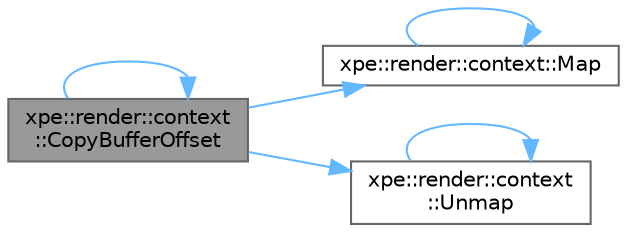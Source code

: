 digraph "xpe::render::context::CopyBufferOffset"
{
 // LATEX_PDF_SIZE
  bgcolor="transparent";
  edge [fontname=Helvetica,fontsize=10,labelfontname=Helvetica,labelfontsize=10];
  node [fontname=Helvetica,fontsize=10,shape=box,height=0.2,width=0.4];
  rankdir="LR";
  Node1 [id="Node000001",label="xpe::render::context\l::CopyBufferOffset",height=0.2,width=0.4,color="gray40", fillcolor="grey60", style="filled", fontcolor="black",tooltip=" "];
  Node1 -> Node1 [id="edge11_Node000001_Node000001",color="steelblue1",style="solid",tooltip=" "];
  Node1 -> Node2 [id="edge12_Node000001_Node000002",color="steelblue1",style="solid",tooltip=" "];
  Node2 [id="Node000002",label="xpe::render::context::Map",height=0.2,width=0.4,color="grey40", fillcolor="white", style="filled",URL="$namespacexpe_1_1render_1_1context.html#a4307865df88da4fb54e36f929b6f88a5",tooltip=" "];
  Node2 -> Node2 [id="edge13_Node000002_Node000002",color="steelblue1",style="solid",tooltip=" "];
  Node1 -> Node3 [id="edge14_Node000001_Node000003",color="steelblue1",style="solid",tooltip=" "];
  Node3 [id="Node000003",label="xpe::render::context\l::Unmap",height=0.2,width=0.4,color="grey40", fillcolor="white", style="filled",URL="$namespacexpe_1_1render_1_1context.html#a32b89671df27bd47193c116873b60f3e",tooltip=" "];
  Node3 -> Node3 [id="edge15_Node000003_Node000003",color="steelblue1",style="solid",tooltip=" "];
}
